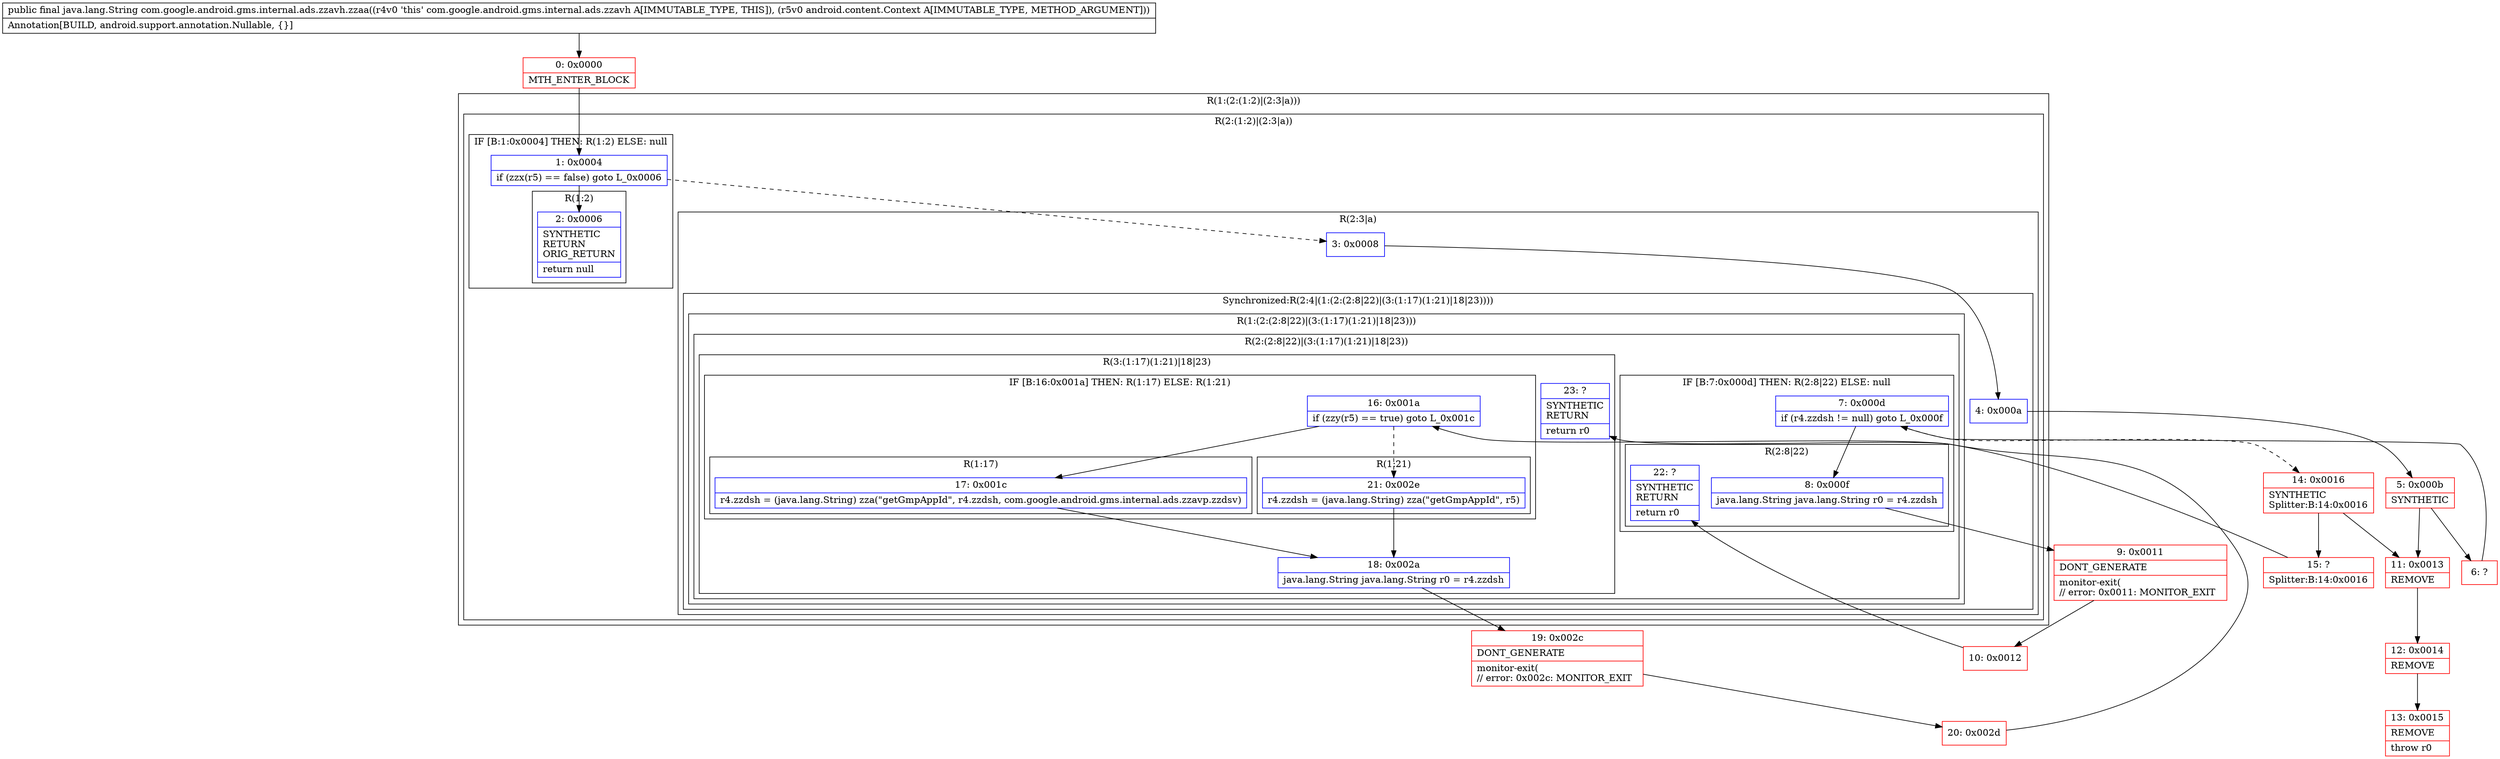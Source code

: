 digraph "CFG forcom.google.android.gms.internal.ads.zzavh.zzaa(Landroid\/content\/Context;)Ljava\/lang\/String;" {
subgraph cluster_Region_272288726 {
label = "R(1:(2:(1:2)|(2:3|a)))";
node [shape=record,color=blue];
subgraph cluster_Region_87301955 {
label = "R(2:(1:2)|(2:3|a))";
node [shape=record,color=blue];
subgraph cluster_IfRegion_1195189588 {
label = "IF [B:1:0x0004] THEN: R(1:2) ELSE: null";
node [shape=record,color=blue];
Node_1 [shape=record,label="{1\:\ 0x0004|if (zzx(r5) == false) goto L_0x0006\l}"];
subgraph cluster_Region_1486441360 {
label = "R(1:2)";
node [shape=record,color=blue];
Node_2 [shape=record,label="{2\:\ 0x0006|SYNTHETIC\lRETURN\lORIG_RETURN\l|return null\l}"];
}
}
subgraph cluster_Region_515591982 {
label = "R(2:3|a)";
node [shape=record,color=blue];
Node_3 [shape=record,label="{3\:\ 0x0008}"];
subgraph cluster_SynchronizedRegion_995136957 {
label = "Synchronized:R(2:4|(1:(2:(2:8|22)|(3:(1:17)(1:21)|18|23))))";
node [shape=record,color=blue];
Node_4 [shape=record,label="{4\:\ 0x000a}"];
subgraph cluster_Region_367595526 {
label = "R(1:(2:(2:8|22)|(3:(1:17)(1:21)|18|23)))";
node [shape=record,color=blue];
subgraph cluster_Region_121511136 {
label = "R(2:(2:8|22)|(3:(1:17)(1:21)|18|23))";
node [shape=record,color=blue];
subgraph cluster_IfRegion_1136189718 {
label = "IF [B:7:0x000d] THEN: R(2:8|22) ELSE: null";
node [shape=record,color=blue];
Node_7 [shape=record,label="{7\:\ 0x000d|if (r4.zzdsh != null) goto L_0x000f\l}"];
subgraph cluster_Region_1039989937 {
label = "R(2:8|22)";
node [shape=record,color=blue];
Node_8 [shape=record,label="{8\:\ 0x000f|java.lang.String java.lang.String r0 = r4.zzdsh\l}"];
Node_22 [shape=record,label="{22\:\ ?|SYNTHETIC\lRETURN\l|return r0\l}"];
}
}
subgraph cluster_Region_1711416896 {
label = "R(3:(1:17)(1:21)|18|23)";
node [shape=record,color=blue];
subgraph cluster_IfRegion_2088397217 {
label = "IF [B:16:0x001a] THEN: R(1:17) ELSE: R(1:21)";
node [shape=record,color=blue];
Node_16 [shape=record,label="{16\:\ 0x001a|if (zzy(r5) == true) goto L_0x001c\l}"];
subgraph cluster_Region_558771976 {
label = "R(1:17)";
node [shape=record,color=blue];
Node_17 [shape=record,label="{17\:\ 0x001c|r4.zzdsh = (java.lang.String) zza(\"getGmpAppId\", r4.zzdsh, com.google.android.gms.internal.ads.zzavp.zzdsv)\l}"];
}
subgraph cluster_Region_1449193181 {
label = "R(1:21)";
node [shape=record,color=blue];
Node_21 [shape=record,label="{21\:\ 0x002e|r4.zzdsh = (java.lang.String) zza(\"getGmpAppId\", r5)\l}"];
}
}
Node_18 [shape=record,label="{18\:\ 0x002a|java.lang.String java.lang.String r0 = r4.zzdsh\l}"];
Node_23 [shape=record,label="{23\:\ ?|SYNTHETIC\lRETURN\l|return r0\l}"];
}
}
}
}
}
}
}
Node_0 [shape=record,color=red,label="{0\:\ 0x0000|MTH_ENTER_BLOCK\l}"];
Node_5 [shape=record,color=red,label="{5\:\ 0x000b|SYNTHETIC\l}"];
Node_6 [shape=record,color=red,label="{6\:\ ?}"];
Node_9 [shape=record,color=red,label="{9\:\ 0x0011|DONT_GENERATE\l|monitor\-exit(\l\/\/ error: 0x0011: MONITOR_EXIT  \l}"];
Node_10 [shape=record,color=red,label="{10\:\ 0x0012}"];
Node_11 [shape=record,color=red,label="{11\:\ 0x0013|REMOVE\l}"];
Node_12 [shape=record,color=red,label="{12\:\ 0x0014|REMOVE\l}"];
Node_13 [shape=record,color=red,label="{13\:\ 0x0015|REMOVE\l|throw r0\l}"];
Node_14 [shape=record,color=red,label="{14\:\ 0x0016|SYNTHETIC\lSplitter:B:14:0x0016\l}"];
Node_15 [shape=record,color=red,label="{15\:\ ?|Splitter:B:14:0x0016\l}"];
Node_19 [shape=record,color=red,label="{19\:\ 0x002c|DONT_GENERATE\l|monitor\-exit(\l\/\/ error: 0x002c: MONITOR_EXIT  \l}"];
Node_20 [shape=record,color=red,label="{20\:\ 0x002d}"];
MethodNode[shape=record,label="{public final java.lang.String com.google.android.gms.internal.ads.zzavh.zzaa((r4v0 'this' com.google.android.gms.internal.ads.zzavh A[IMMUTABLE_TYPE, THIS]), (r5v0 android.content.Context A[IMMUTABLE_TYPE, METHOD_ARGUMENT]))  | Annotation[BUILD, android.support.annotation.Nullable, \{\}]\l}"];
MethodNode -> Node_0;
Node_1 -> Node_2;
Node_1 -> Node_3[style=dashed];
Node_3 -> Node_4;
Node_4 -> Node_5;
Node_7 -> Node_8;
Node_7 -> Node_14[style=dashed];
Node_8 -> Node_9;
Node_16 -> Node_17;
Node_16 -> Node_21[style=dashed];
Node_17 -> Node_18;
Node_21 -> Node_18;
Node_18 -> Node_19;
Node_0 -> Node_1;
Node_5 -> Node_6;
Node_5 -> Node_11;
Node_6 -> Node_7;
Node_9 -> Node_10;
Node_10 -> Node_22;
Node_11 -> Node_12;
Node_12 -> Node_13;
Node_14 -> Node_15;
Node_14 -> Node_11;
Node_15 -> Node_16;
Node_19 -> Node_20;
Node_20 -> Node_23;
}

